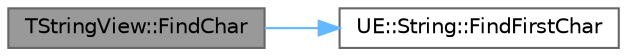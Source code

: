 digraph "TStringView::FindChar"
{
 // INTERACTIVE_SVG=YES
 // LATEX_PDF_SIZE
  bgcolor="transparent";
  edge [fontname=Helvetica,fontsize=10,labelfontname=Helvetica,labelfontsize=10];
  node [fontname=Helvetica,fontsize=10,shape=box,height=0.2,width=0.4];
  rankdir="LR";
  Node1 [id="Node000001",label="TStringView::FindChar",height=0.2,width=0.4,color="gray40", fillcolor="grey60", style="filled", fontcolor="black",tooltip="Search the view for the first occurrence of a character."];
  Node1 -> Node2 [id="edge1_Node000001_Node000002",color="steelblue1",style="solid",tooltip=" "];
  Node2 [id="Node000002",label="UE::String::FindFirstChar",height=0.2,width=0.4,color="grey40", fillcolor="white", style="filled",URL="$d9/d2e/namespaceUE_1_1String.html#a5c649326902a5d2e7c020b8af7c2a1fb",tooltip="Search the view for the first occurrence of the search character."];
}
